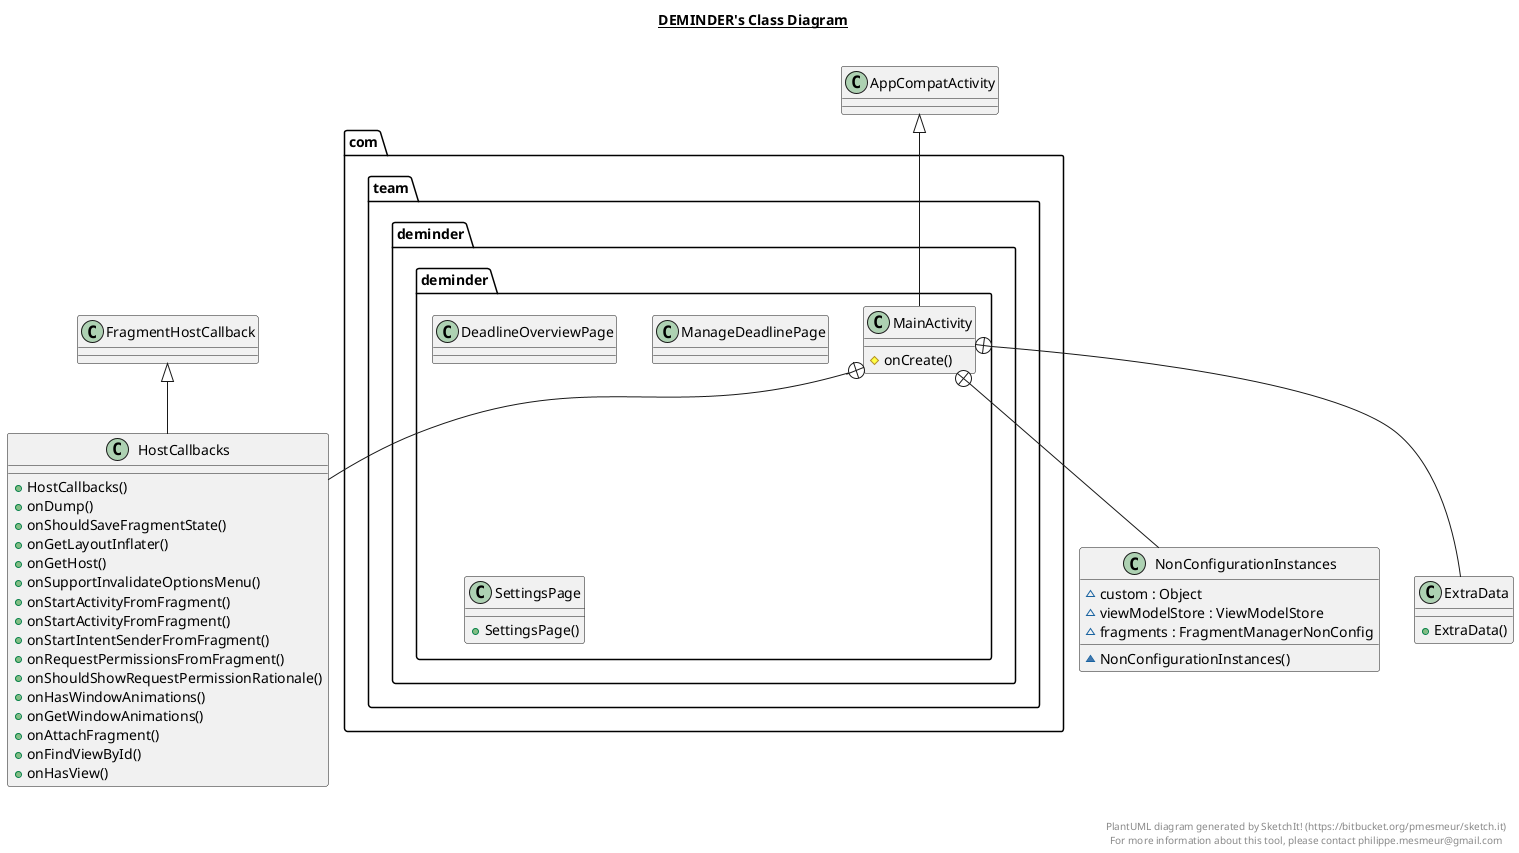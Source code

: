 @startuml

title __DEMINDER's Class Diagram__\n

  package com.team.deminder.deminder {
    class DeadlineOverviewPage {
    }
  }
  

  package com.team.deminder.deminder {
    class MainActivity {
        # onCreate()
    }
  }
  

  class HostCallbacks {
      + HostCallbacks()
      + onDump()
      + onShouldSaveFragmentState()
      + onGetLayoutInflater()
      + onGetHost()
      + onSupportInvalidateOptionsMenu()
      + onStartActivityFromFragment()
      + onStartActivityFromFragment()
      + onStartIntentSenderFromFragment()
      + onRequestPermissionsFromFragment()
      + onShouldShowRequestPermissionRationale()
      + onHasWindowAnimations()
      + onGetWindowAnimations()
      + onAttachFragment()
      + onFindViewById()
      + onHasView()
  }
  

  class NonConfigurationInstances {
      ~ custom : Object
      ~ viewModelStore : ViewModelStore
      ~ fragments : FragmentManagerNonConfig
      ~ NonConfigurationInstances()
  }
  

  class ExtraData {
      + ExtraData()
  }
  

  package com.team.deminder.deminder {
    class ManageDeadlinePage {
    }
  }
  

  package com.team.deminder.deminder {
    class SettingsPage {
        + SettingsPage()
    }
  }
  

  MainActivity -up-|> AppCompatActivity
  MainActivity +-down- HostCallbacks
  MainActivity +-down- NonConfigurationInstances
  MainActivity +-down- ExtraData
  HostCallbacks -up-|> FragmentHostCallback


right footer


PlantUML diagram generated by SketchIt! (https://bitbucket.org/pmesmeur/sketch.it)
For more information about this tool, please contact philippe.mesmeur@gmail.com
endfooter

@enduml
